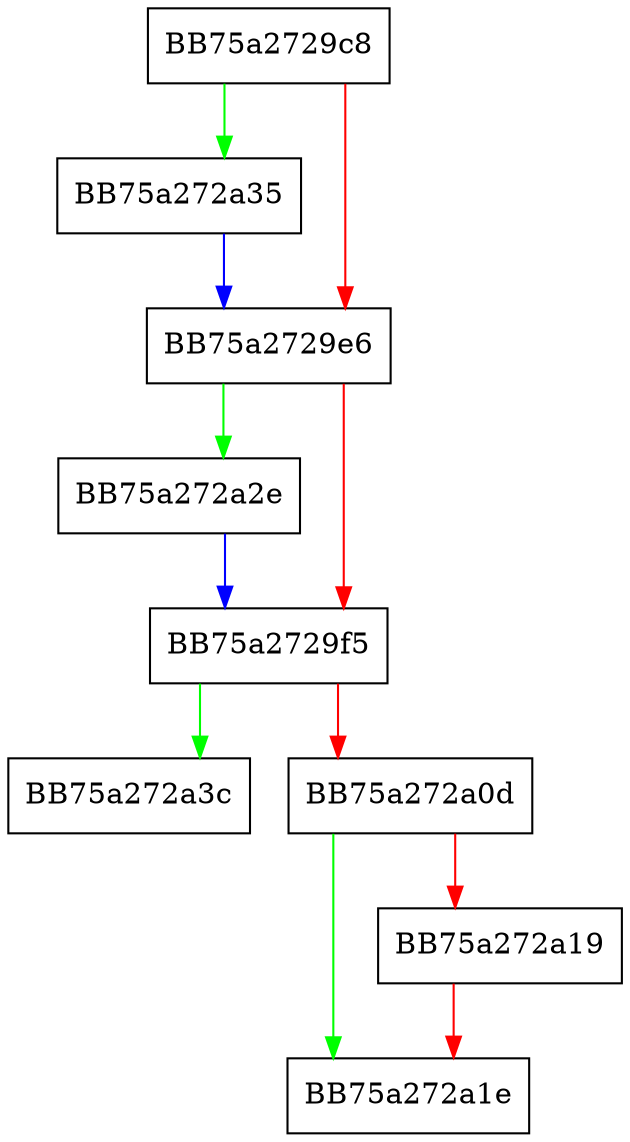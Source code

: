 digraph Use {
  node [shape="box"];
  graph [splines=ortho];
  BB75a2729c8 -> BB75a272a35 [color="green"];
  BB75a2729c8 -> BB75a2729e6 [color="red"];
  BB75a2729e6 -> BB75a272a2e [color="green"];
  BB75a2729e6 -> BB75a2729f5 [color="red"];
  BB75a2729f5 -> BB75a272a3c [color="green"];
  BB75a2729f5 -> BB75a272a0d [color="red"];
  BB75a272a0d -> BB75a272a1e [color="green"];
  BB75a272a0d -> BB75a272a19 [color="red"];
  BB75a272a19 -> BB75a272a1e [color="red"];
  BB75a272a2e -> BB75a2729f5 [color="blue"];
  BB75a272a35 -> BB75a2729e6 [color="blue"];
}